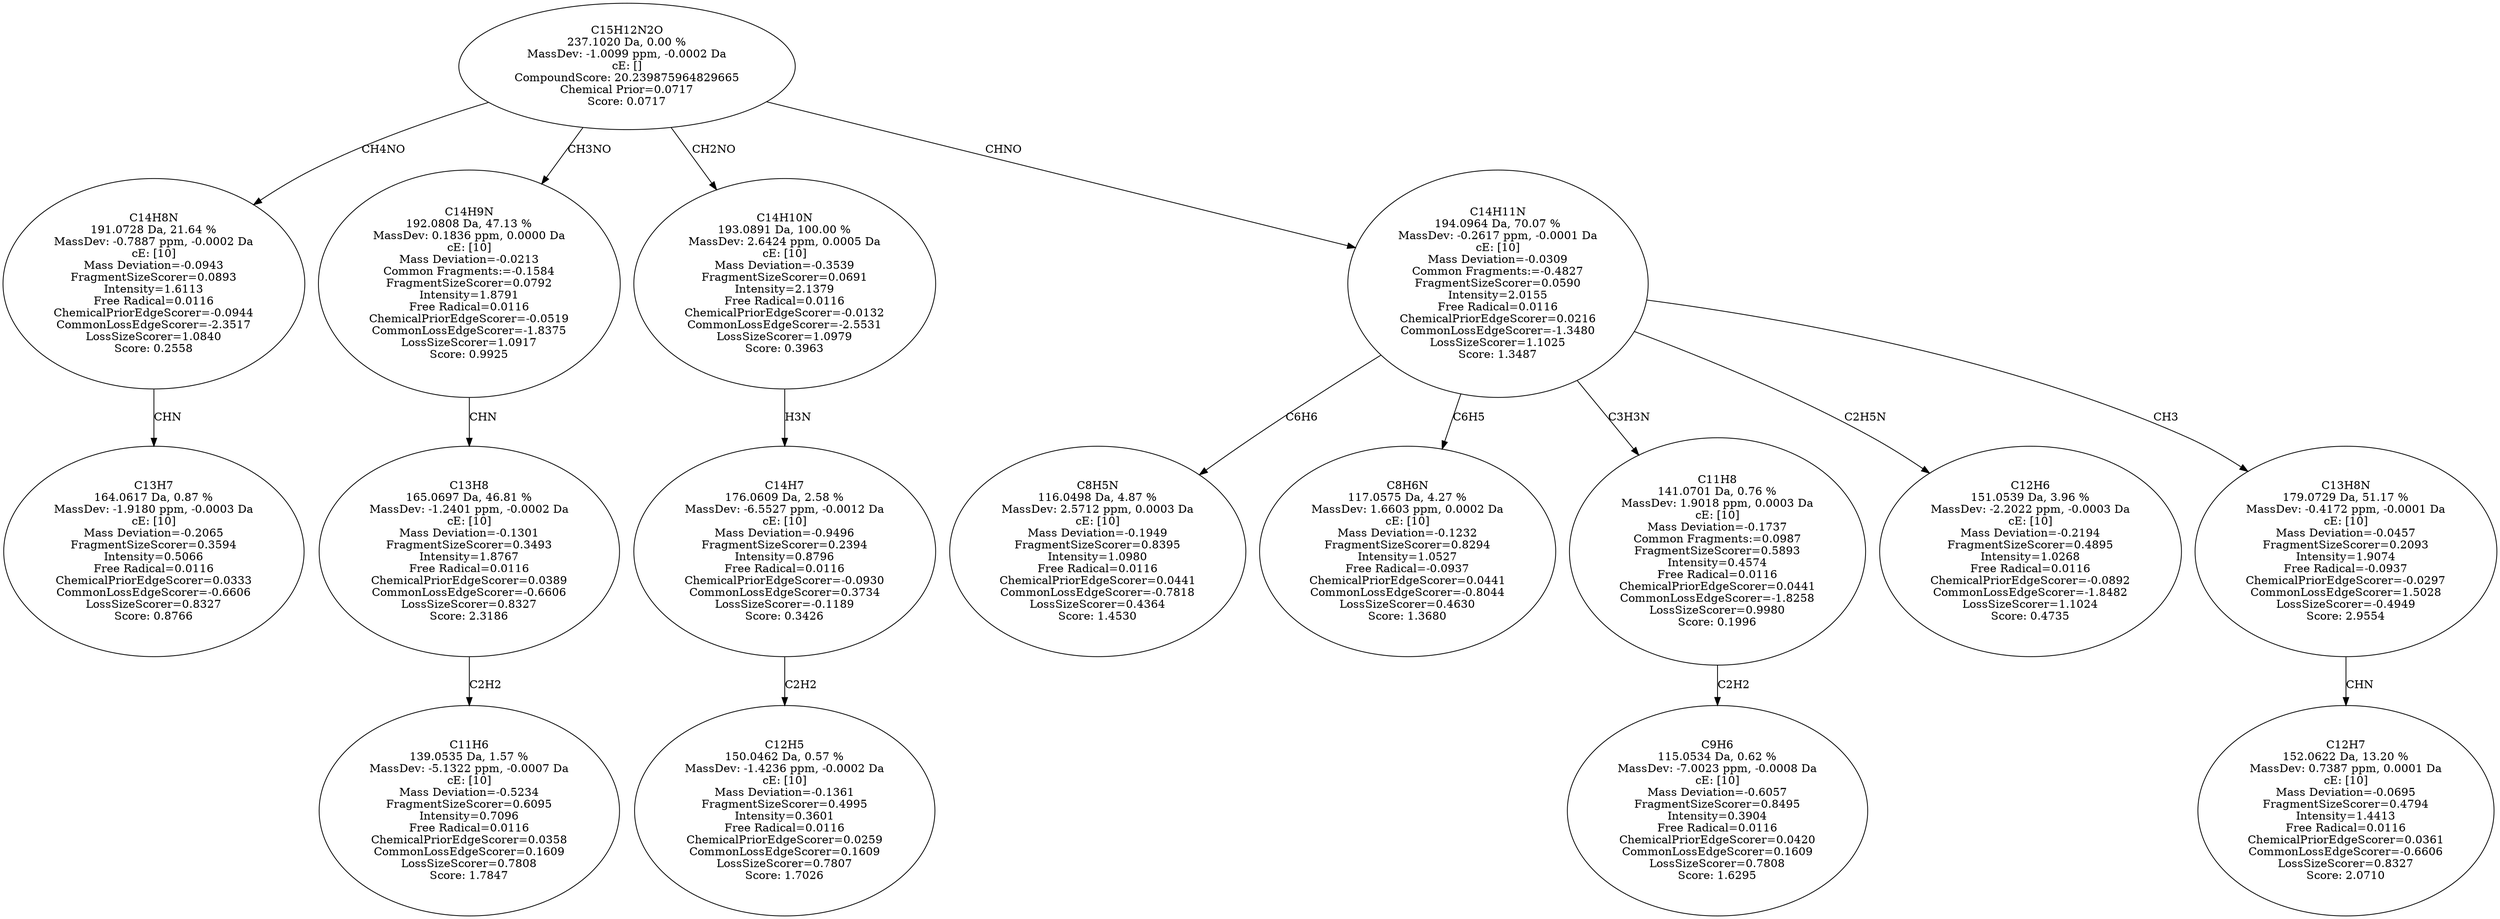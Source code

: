 strict digraph {
v1 [label="C13H7\n164.0617 Da, 0.87 %\nMassDev: -1.9180 ppm, -0.0003 Da\ncE: [10]\nMass Deviation=-0.2065\nFragmentSizeScorer=0.3594\nIntensity=0.5066\nFree Radical=0.0116\nChemicalPriorEdgeScorer=0.0333\nCommonLossEdgeScorer=-0.6606\nLossSizeScorer=0.8327\nScore: 0.8766"];
v2 [label="C14H8N\n191.0728 Da, 21.64 %\nMassDev: -0.7887 ppm, -0.0002 Da\ncE: [10]\nMass Deviation=-0.0943\nFragmentSizeScorer=0.0893\nIntensity=1.6113\nFree Radical=0.0116\nChemicalPriorEdgeScorer=-0.0944\nCommonLossEdgeScorer=-2.3517\nLossSizeScorer=1.0840\nScore: 0.2558"];
v3 [label="C11H6\n139.0535 Da, 1.57 %\nMassDev: -5.1322 ppm, -0.0007 Da\ncE: [10]\nMass Deviation=-0.5234\nFragmentSizeScorer=0.6095\nIntensity=0.7096\nFree Radical=0.0116\nChemicalPriorEdgeScorer=0.0358\nCommonLossEdgeScorer=0.1609\nLossSizeScorer=0.7808\nScore: 1.7847"];
v4 [label="C13H8\n165.0697 Da, 46.81 %\nMassDev: -1.2401 ppm, -0.0002 Da\ncE: [10]\nMass Deviation=-0.1301\nFragmentSizeScorer=0.3493\nIntensity=1.8767\nFree Radical=0.0116\nChemicalPriorEdgeScorer=0.0389\nCommonLossEdgeScorer=-0.6606\nLossSizeScorer=0.8327\nScore: 2.3186"];
v5 [label="C14H9N\n192.0808 Da, 47.13 %\nMassDev: 0.1836 ppm, 0.0000 Da\ncE: [10]\nMass Deviation=-0.0213\nCommon Fragments:=-0.1584\nFragmentSizeScorer=0.0792\nIntensity=1.8791\nFree Radical=0.0116\nChemicalPriorEdgeScorer=-0.0519\nCommonLossEdgeScorer=-1.8375\nLossSizeScorer=1.0917\nScore: 0.9925"];
v6 [label="C12H5\n150.0462 Da, 0.57 %\nMassDev: -1.4236 ppm, -0.0002 Da\ncE: [10]\nMass Deviation=-0.1361\nFragmentSizeScorer=0.4995\nIntensity=0.3601\nFree Radical=0.0116\nChemicalPriorEdgeScorer=0.0259\nCommonLossEdgeScorer=0.1609\nLossSizeScorer=0.7807\nScore: 1.7026"];
v7 [label="C14H7\n176.0609 Da, 2.58 %\nMassDev: -6.5527 ppm, -0.0012 Da\ncE: [10]\nMass Deviation=-0.9496\nFragmentSizeScorer=0.2394\nIntensity=0.8796\nFree Radical=0.0116\nChemicalPriorEdgeScorer=-0.0930\nCommonLossEdgeScorer=0.3734\nLossSizeScorer=-0.1189\nScore: 0.3426"];
v8 [label="C14H10N\n193.0891 Da, 100.00 %\nMassDev: 2.6424 ppm, 0.0005 Da\ncE: [10]\nMass Deviation=-0.3539\nFragmentSizeScorer=0.0691\nIntensity=2.1379\nFree Radical=0.0116\nChemicalPriorEdgeScorer=-0.0132\nCommonLossEdgeScorer=-2.5531\nLossSizeScorer=1.0979\nScore: 0.3963"];
v9 [label="C8H5N\n116.0498 Da, 4.87 %\nMassDev: 2.5712 ppm, 0.0003 Da\ncE: [10]\nMass Deviation=-0.1949\nFragmentSizeScorer=0.8395\nIntensity=1.0980\nFree Radical=0.0116\nChemicalPriorEdgeScorer=0.0441\nCommonLossEdgeScorer=-0.7818\nLossSizeScorer=0.4364\nScore: 1.4530"];
v10 [label="C8H6N\n117.0575 Da, 4.27 %\nMassDev: 1.6603 ppm, 0.0002 Da\ncE: [10]\nMass Deviation=-0.1232\nFragmentSizeScorer=0.8294\nIntensity=1.0527\nFree Radical=-0.0937\nChemicalPriorEdgeScorer=0.0441\nCommonLossEdgeScorer=-0.8044\nLossSizeScorer=0.4630\nScore: 1.3680"];
v11 [label="C9H6\n115.0534 Da, 0.62 %\nMassDev: -7.0023 ppm, -0.0008 Da\ncE: [10]\nMass Deviation=-0.6057\nFragmentSizeScorer=0.8495\nIntensity=0.3904\nFree Radical=0.0116\nChemicalPriorEdgeScorer=0.0420\nCommonLossEdgeScorer=0.1609\nLossSizeScorer=0.7808\nScore: 1.6295"];
v12 [label="C11H8\n141.0701 Da, 0.76 %\nMassDev: 1.9018 ppm, 0.0003 Da\ncE: [10]\nMass Deviation=-0.1737\nCommon Fragments:=0.0987\nFragmentSizeScorer=0.5893\nIntensity=0.4574\nFree Radical=0.0116\nChemicalPriorEdgeScorer=0.0441\nCommonLossEdgeScorer=-1.8258\nLossSizeScorer=0.9980\nScore: 0.1996"];
v13 [label="C12H6\n151.0539 Da, 3.96 %\nMassDev: -2.2022 ppm, -0.0003 Da\ncE: [10]\nMass Deviation=-0.2194\nFragmentSizeScorer=0.4895\nIntensity=1.0268\nFree Radical=0.0116\nChemicalPriorEdgeScorer=-0.0892\nCommonLossEdgeScorer=-1.8482\nLossSizeScorer=1.1024\nScore: 0.4735"];
v14 [label="C12H7\n152.0622 Da, 13.20 %\nMassDev: 0.7387 ppm, 0.0001 Da\ncE: [10]\nMass Deviation=-0.0695\nFragmentSizeScorer=0.4794\nIntensity=1.4413\nFree Radical=0.0116\nChemicalPriorEdgeScorer=0.0361\nCommonLossEdgeScorer=-0.6606\nLossSizeScorer=0.8327\nScore: 2.0710"];
v15 [label="C13H8N\n179.0729 Da, 51.17 %\nMassDev: -0.4172 ppm, -0.0001 Da\ncE: [10]\nMass Deviation=-0.0457\nFragmentSizeScorer=0.2093\nIntensity=1.9074\nFree Radical=-0.0937\nChemicalPriorEdgeScorer=-0.0297\nCommonLossEdgeScorer=1.5028\nLossSizeScorer=-0.4949\nScore: 2.9554"];
v16 [label="C14H11N\n194.0964 Da, 70.07 %\nMassDev: -0.2617 ppm, -0.0001 Da\ncE: [10]\nMass Deviation=-0.0309\nCommon Fragments:=-0.4827\nFragmentSizeScorer=0.0590\nIntensity=2.0155\nFree Radical=0.0116\nChemicalPriorEdgeScorer=0.0216\nCommonLossEdgeScorer=-1.3480\nLossSizeScorer=1.1025\nScore: 1.3487"];
v17 [label="C15H12N2O\n237.1020 Da, 0.00 %\nMassDev: -1.0099 ppm, -0.0002 Da\ncE: []\nCompoundScore: 20.239875964829665\nChemical Prior=0.0717\nScore: 0.0717"];
v2 -> v1 [label="CHN"];
v17 -> v2 [label="CH4NO"];
v4 -> v3 [label="C2H2"];
v5 -> v4 [label="CHN"];
v17 -> v5 [label="CH3NO"];
v7 -> v6 [label="C2H2"];
v8 -> v7 [label="H3N"];
v17 -> v8 [label="CH2NO"];
v16 -> v9 [label="C6H6"];
v16 -> v10 [label="C6H5"];
v12 -> v11 [label="C2H2"];
v16 -> v12 [label="C3H3N"];
v16 -> v13 [label="C2H5N"];
v15 -> v14 [label="CHN"];
v16 -> v15 [label="CH3"];
v17 -> v16 [label="CHNO"];
}